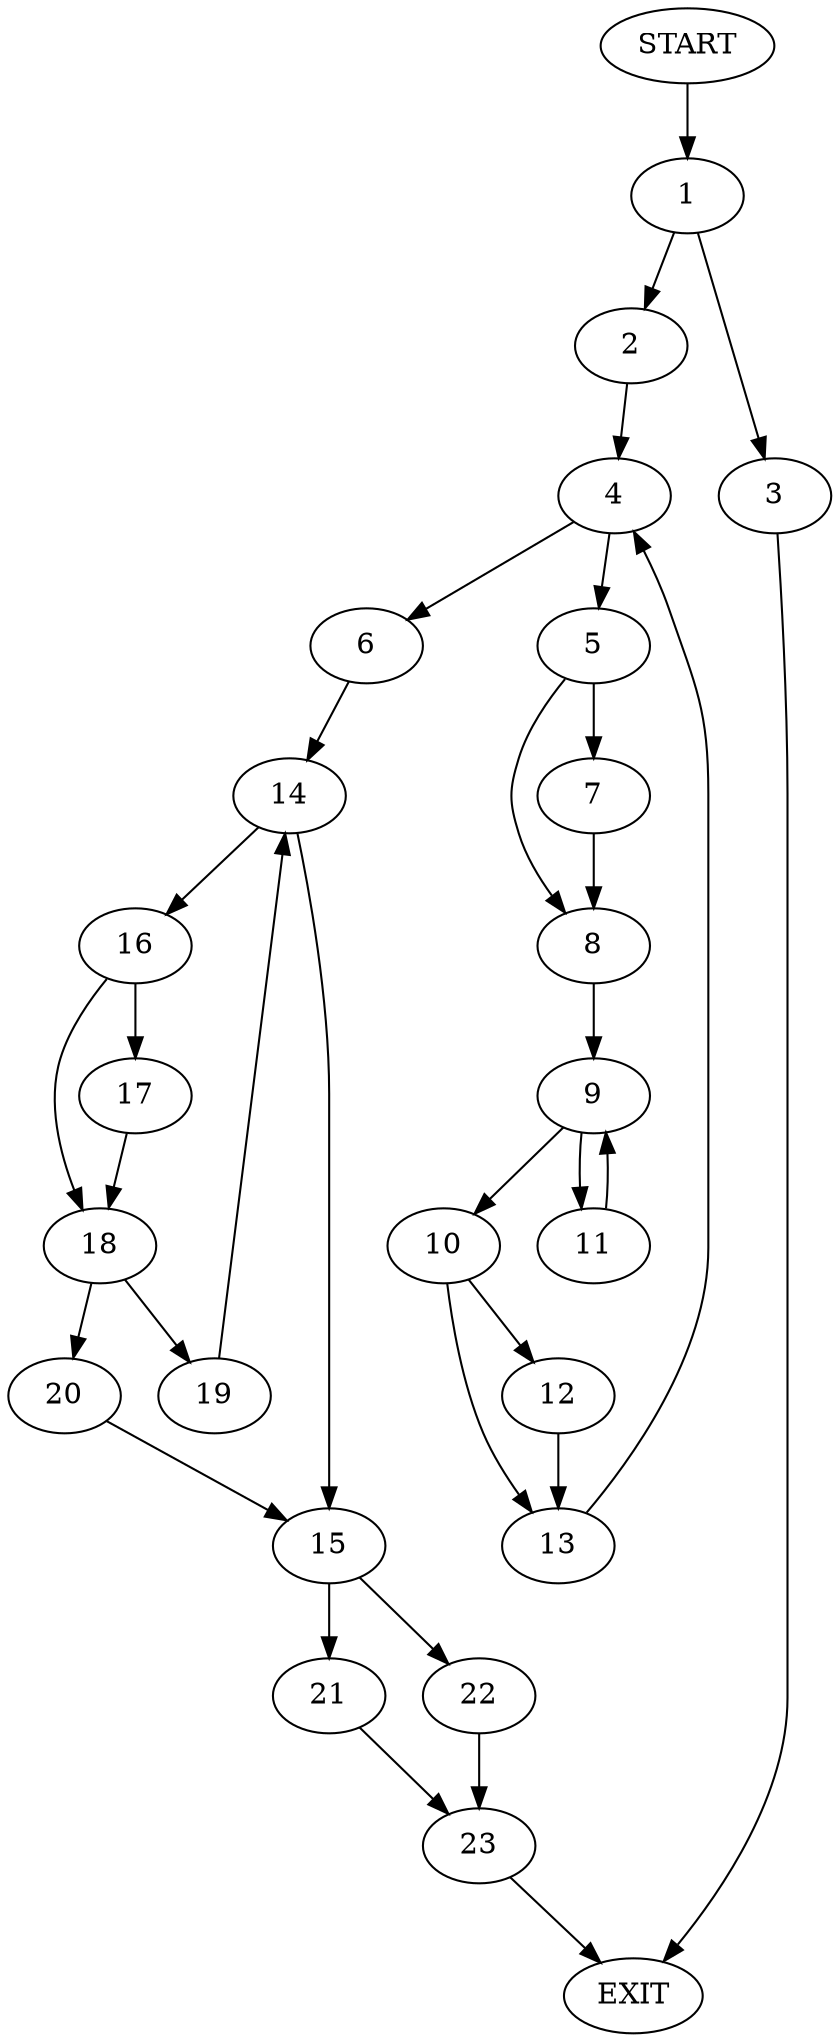 digraph {
0 [label="START"]
24 [label="EXIT"]
0 -> 1
1 -> 2
1 -> 3
3 -> 24
2 -> 4
4 -> 5
4 -> 6
5 -> 7
5 -> 8
7 -> 8
8 -> 9
9 -> 10
9 -> 11
11 -> 9
10 -> 12
10 -> 13
13 -> 4
12 -> 13
6 -> 14
14 -> 15
14 -> 16
16 -> 17
16 -> 18
18 -> 19
18 -> 20
17 -> 18
20 -> 15
19 -> 14
15 -> 21
15 -> 22
21 -> 23
22 -> 23
23 -> 24
}
